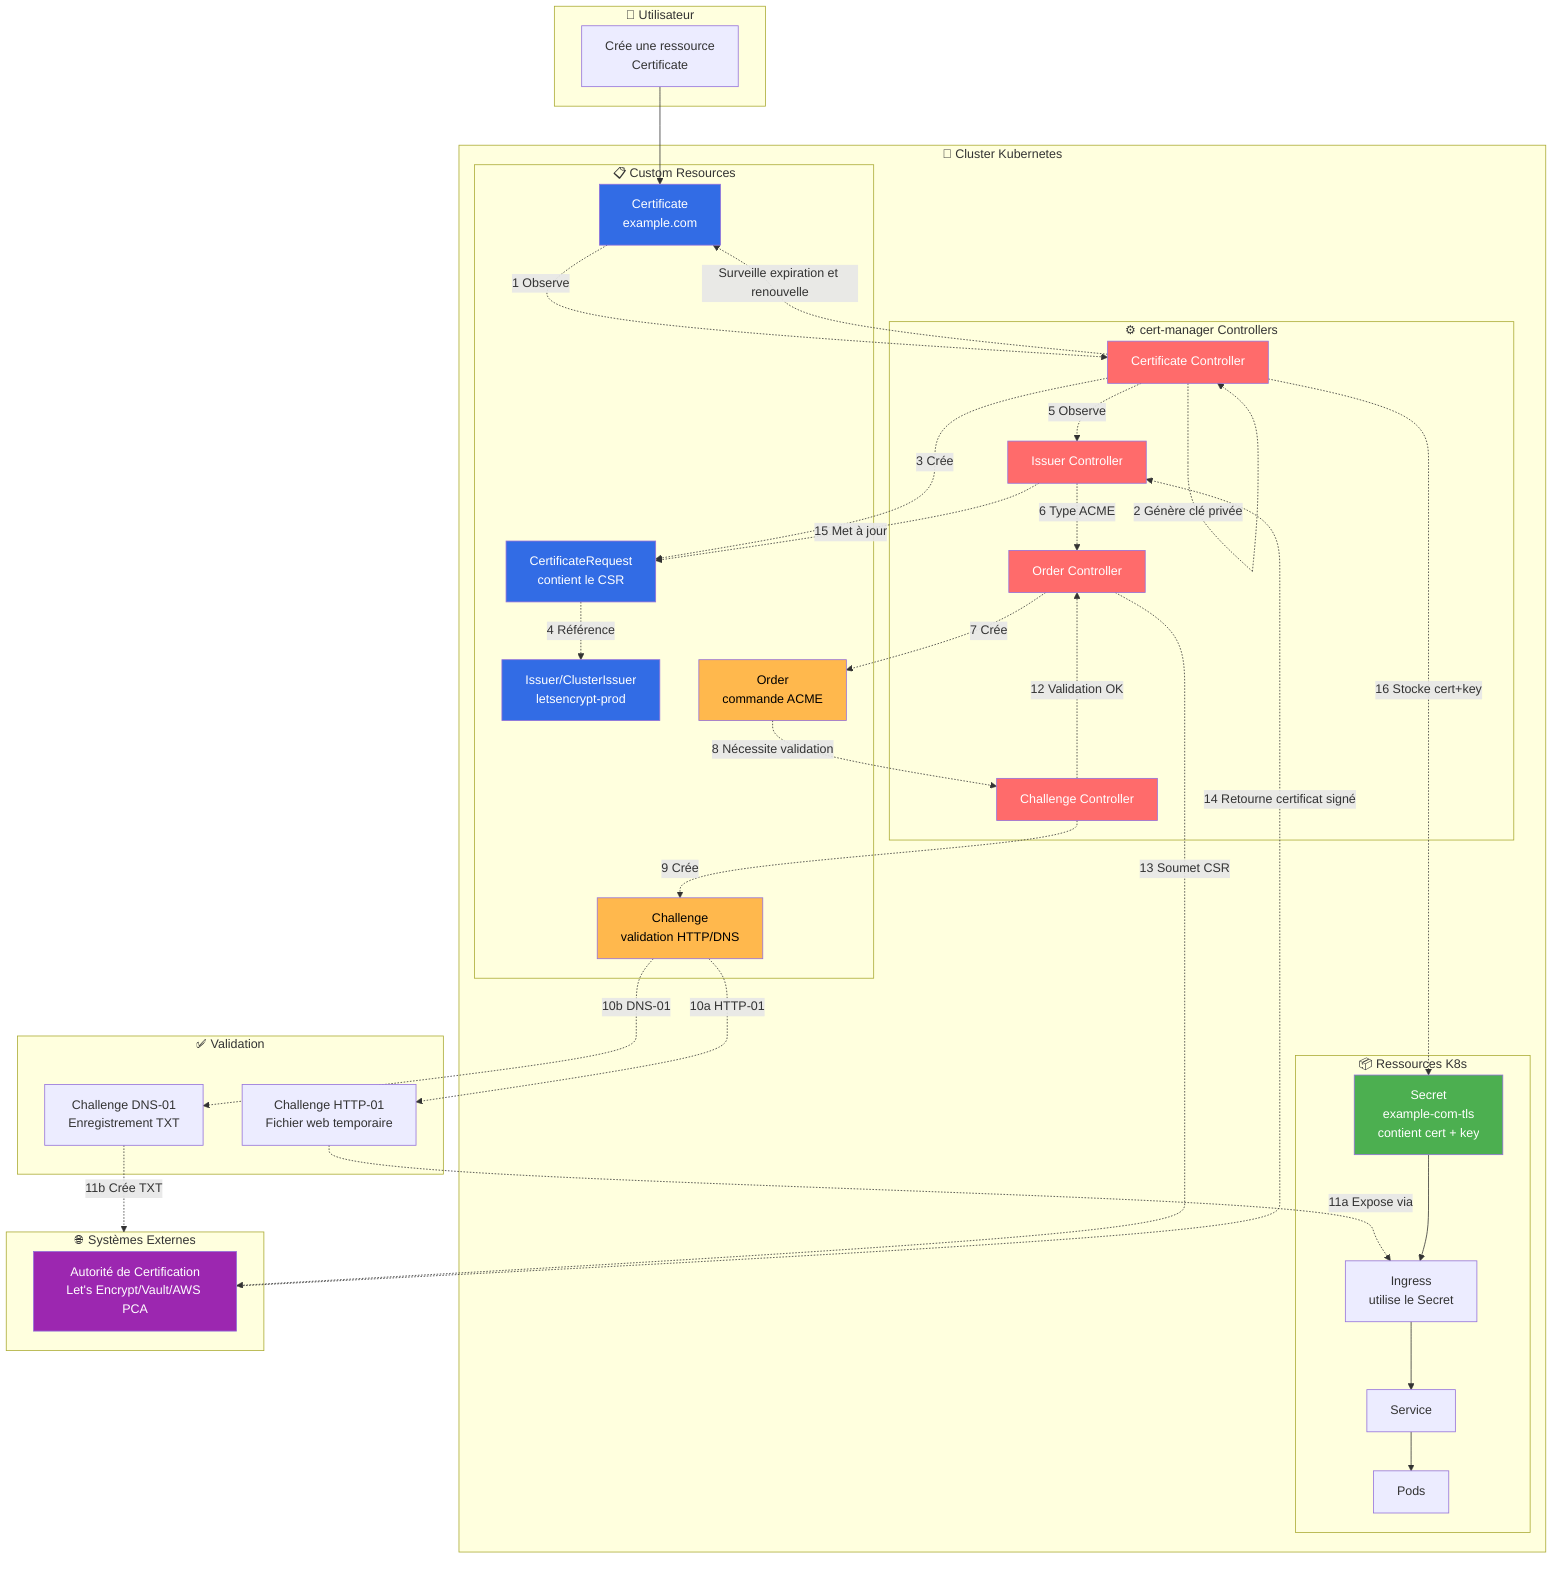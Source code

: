 flowchart TB
    subgraph user["👤 Utilisateur"]
        create[Crée une ressource<br/>Certificate]
    end
    
    subgraph k8s["🎯 Cluster Kubernetes"]
        subgraph crds["📋 Custom Resources"]
            cert[Certificate<br/>example.com]
            certreq[CertificateRequest<br/>contient le CSR]
            issuer[Issuer/ClusterIssuer<br/>letsencrypt-prod]
            order[Order<br/>commande ACME]
            challenge[Challenge<br/>validation HTTP/DNS]
        end
        
        subgraph controllers["⚙️ cert-manager Controllers"]
            certctrl[Certificate Controller]
            issuerctrl[Issuer Controller]
            challengectrl[Challenge Controller]
            orderctrl[Order Controller]
        end
        
        subgraph k8sres["📦 Ressources K8s"]
            secret[Secret<br/>example-com-tls<br/>contient cert + key]
            ingress[Ingress<br/>utilise le Secret]
            svc[Service]
            pod[Pods]
        end
    end
    
    subgraph external["🌐 Systèmes Externes"]
        ca[Autorité de Certification<br/>Let's Encrypt/Vault/AWS PCA]
    end
    
    subgraph validation["✅ Validation"]
        http01[Challenge HTTP-01<br/>Fichier web temporaire]
        dns01[Challenge DNS-01<br/>Enregistrement TXT]
    end
    
    create --> cert
    cert -.1 Observe.-> certctrl
    certctrl -.2 Génère clé privée.-> certctrl
    certctrl -.3 Crée.-> certreq
    certreq -.4 Référence.-> issuer
    certctrl -.5 Observe.-> issuerctrl
    
    issuerctrl -.6 Type ACME.-> orderctrl
    orderctrl -.7 Crée.-> order
    order -.8 Nécessite validation.-> challengectrl
    challengectrl -.9 Crée.-> challenge
    
    challenge -.10a HTTP-01.-> http01
    challenge -.10b DNS-01.-> dns01
    
    http01 -.11a Expose via.-> ingress
    dns01 -.11b Crée TXT.-> external
    
    challengectrl -.12 Validation OK.-> orderctrl
    orderctrl -.13 Soumet CSR.-> ca
    ca -.14 Retourne certificat signé.-> issuerctrl
    issuerctrl -.15 Met à jour.-> certreq
    certctrl -.16 Stocke cert+key.-> secret
    
    secret --> ingress
    ingress --> svc
    svc --> pod
    
    certctrl -.Surveille expiration et renouvelle.-> cert
    
    style cert fill:#326CE5,color:#fff
    style certreq fill:#326CE5,color:#fff
    style issuer fill:#326CE5,color:#fff
    style order fill:#FFB84D,color:#000
    style challenge fill:#FFB84D,color:#000
    style secret fill:#4CAF50,color:#fff
    style ca fill:#9C27B0,color:#fff
    style certctrl fill:#FF6B6B,color:#fff
    style issuerctrl fill:#FF6B6B,color:#fff
    style challengectrl fill:#FF6B6B,color:#fff
    style orderctrl fill:#FF6B6B,color:#fff
